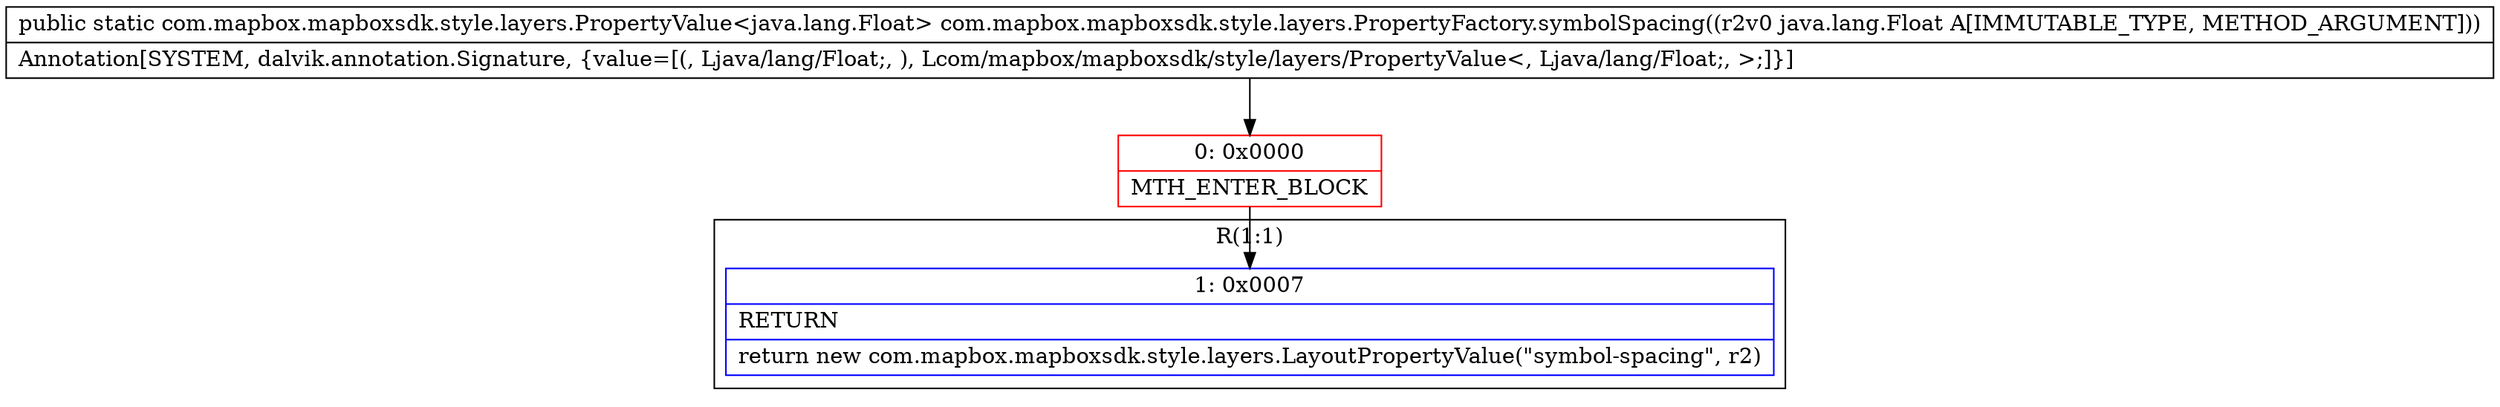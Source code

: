 digraph "CFG forcom.mapbox.mapboxsdk.style.layers.PropertyFactory.symbolSpacing(Ljava\/lang\/Float;)Lcom\/mapbox\/mapboxsdk\/style\/layers\/PropertyValue;" {
subgraph cluster_Region_1847183031 {
label = "R(1:1)";
node [shape=record,color=blue];
Node_1 [shape=record,label="{1\:\ 0x0007|RETURN\l|return new com.mapbox.mapboxsdk.style.layers.LayoutPropertyValue(\"symbol\-spacing\", r2)\l}"];
}
Node_0 [shape=record,color=red,label="{0\:\ 0x0000|MTH_ENTER_BLOCK\l}"];
MethodNode[shape=record,label="{public static com.mapbox.mapboxsdk.style.layers.PropertyValue\<java.lang.Float\> com.mapbox.mapboxsdk.style.layers.PropertyFactory.symbolSpacing((r2v0 java.lang.Float A[IMMUTABLE_TYPE, METHOD_ARGUMENT]))  | Annotation[SYSTEM, dalvik.annotation.Signature, \{value=[(, Ljava\/lang\/Float;, ), Lcom\/mapbox\/mapboxsdk\/style\/layers\/PropertyValue\<, Ljava\/lang\/Float;, \>;]\}]\l}"];
MethodNode -> Node_0;
Node_0 -> Node_1;
}

